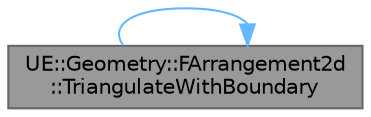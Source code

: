 digraph "UE::Geometry::FArrangement2d::TriangulateWithBoundary"
{
 // INTERACTIVE_SVG=YES
 // LATEX_PDF_SIZE
  bgcolor="transparent";
  edge [fontname=Helvetica,fontsize=10,labelfontname=Helvetica,labelfontsize=10];
  node [fontname=Helvetica,fontsize=10,shape=box,height=0.2,width=0.4];
  rankdir="LR";
  Node1 [id="Node000001",label="UE::Geometry::FArrangement2d\l::TriangulateWithBoundary",height=0.2,width=0.4,color="gray40", fillcolor="grey60", style="filled", fontcolor="black",tooltip="Attempts to triangulate the arrangement with a constrained Delaunay triangulation NOTE: May fail if a..."];
  Node1 -> Node1 [id="edge1_Node000001_Node000001",color="steelblue1",style="solid",tooltip=" "];
}
